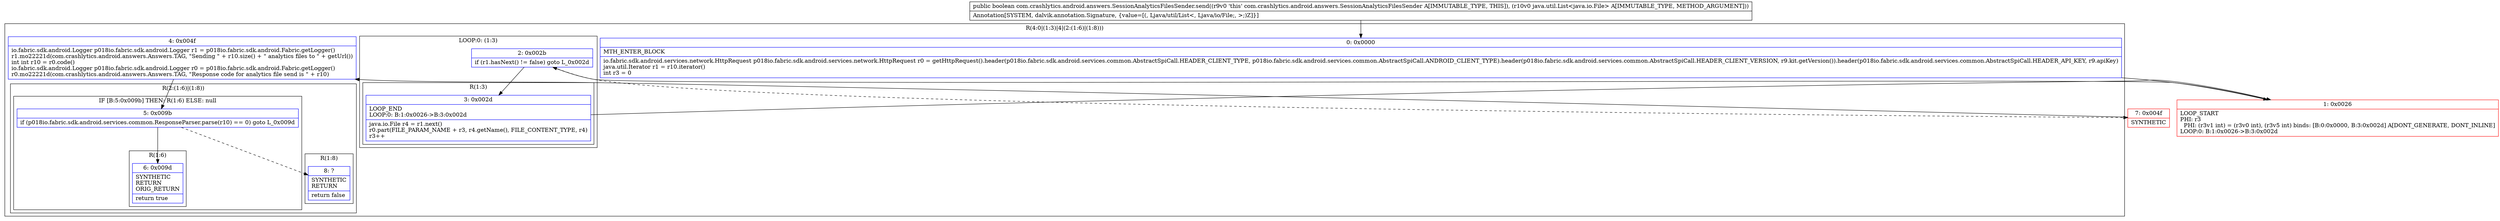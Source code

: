 digraph "CFG forcom.crashlytics.android.answers.SessionAnalyticsFilesSender.send(Ljava\/util\/List;)Z" {
subgraph cluster_Region_378568995 {
label = "R(4:0|(1:3)|4|(2:(1:6)|(1:8)))";
node [shape=record,color=blue];
Node_0 [shape=record,label="{0\:\ 0x0000|MTH_ENTER_BLOCK\l|io.fabric.sdk.android.services.network.HttpRequest p018io.fabric.sdk.android.services.network.HttpRequest r0 = getHttpRequest().header(p018io.fabric.sdk.android.services.common.AbstractSpiCall.HEADER_CLIENT_TYPE, p018io.fabric.sdk.android.services.common.AbstractSpiCall.ANDROID_CLIENT_TYPE).header(p018io.fabric.sdk.android.services.common.AbstractSpiCall.HEADER_CLIENT_VERSION, r9.kit.getVersion()).header(p018io.fabric.sdk.android.services.common.AbstractSpiCall.HEADER_API_KEY, r9.apiKey)\ljava.util.Iterator r1 = r10.iterator()\lint r3 = 0\l}"];
subgraph cluster_LoopRegion_1193233259 {
label = "LOOP:0: (1:3)";
node [shape=record,color=blue];
Node_2 [shape=record,label="{2\:\ 0x002b|if (r1.hasNext() != false) goto L_0x002d\l}"];
subgraph cluster_Region_2028589243 {
label = "R(1:3)";
node [shape=record,color=blue];
Node_3 [shape=record,label="{3\:\ 0x002d|LOOP_END\lLOOP:0: B:1:0x0026\-\>B:3:0x002d\l|java.io.File r4 = r1.next()\lr0.part(FILE_PARAM_NAME + r3, r4.getName(), FILE_CONTENT_TYPE, r4)\lr3++\l}"];
}
}
Node_4 [shape=record,label="{4\:\ 0x004f|io.fabric.sdk.android.Logger p018io.fabric.sdk.android.Logger r1 = p018io.fabric.sdk.android.Fabric.getLogger()\lr1.mo22221d(com.crashlytics.android.answers.Answers.TAG, \"Sending \" + r10.size() + \" analytics files to \" + getUrl())\lint int r10 = r0.code()\lio.fabric.sdk.android.Logger p018io.fabric.sdk.android.Logger r0 = p018io.fabric.sdk.android.Fabric.getLogger()\lr0.mo22221d(com.crashlytics.android.answers.Answers.TAG, \"Response code for analytics file send is \" + r10)\l}"];
subgraph cluster_Region_1908750139 {
label = "R(2:(1:6)|(1:8))";
node [shape=record,color=blue];
subgraph cluster_IfRegion_1300401478 {
label = "IF [B:5:0x009b] THEN: R(1:6) ELSE: null";
node [shape=record,color=blue];
Node_5 [shape=record,label="{5\:\ 0x009b|if (p018io.fabric.sdk.android.services.common.ResponseParser.parse(r10) == 0) goto L_0x009d\l}"];
subgraph cluster_Region_687107320 {
label = "R(1:6)";
node [shape=record,color=blue];
Node_6 [shape=record,label="{6\:\ 0x009d|SYNTHETIC\lRETURN\lORIG_RETURN\l|return true\l}"];
}
}
subgraph cluster_Region_1604071372 {
label = "R(1:8)";
node [shape=record,color=blue];
Node_8 [shape=record,label="{8\:\ ?|SYNTHETIC\lRETURN\l|return false\l}"];
}
}
}
Node_1 [shape=record,color=red,label="{1\:\ 0x0026|LOOP_START\lPHI: r3 \l  PHI: (r3v1 int) = (r3v0 int), (r3v5 int) binds: [B:0:0x0000, B:3:0x002d] A[DONT_GENERATE, DONT_INLINE]\lLOOP:0: B:1:0x0026\-\>B:3:0x002d\l}"];
Node_7 [shape=record,color=red,label="{7\:\ 0x004f|SYNTHETIC\l}"];
MethodNode[shape=record,label="{public boolean com.crashlytics.android.answers.SessionAnalyticsFilesSender.send((r9v0 'this' com.crashlytics.android.answers.SessionAnalyticsFilesSender A[IMMUTABLE_TYPE, THIS]), (r10v0 java.util.List\<java.io.File\> A[IMMUTABLE_TYPE, METHOD_ARGUMENT]))  | Annotation[SYSTEM, dalvik.annotation.Signature, \{value=[(, Ljava\/util\/List\<, Ljava\/io\/File;, \>;)Z]\}]\l}"];
MethodNode -> Node_0;
Node_0 -> Node_1;
Node_2 -> Node_3;
Node_2 -> Node_7[style=dashed];
Node_3 -> Node_1;
Node_4 -> Node_5;
Node_5 -> Node_6;
Node_5 -> Node_8[style=dashed];
Node_1 -> Node_2;
Node_7 -> Node_4;
}

